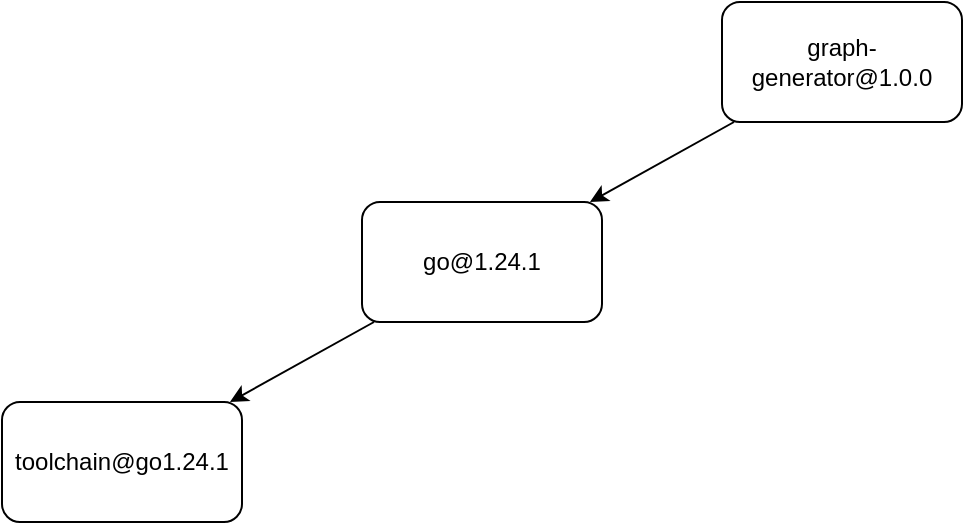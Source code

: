 <mxfile>
	<diagram name="Page-1">
		<mxGraphModel>
			<root>
				<mxCell id="0" />
				<mxCell id="1" parent="0" />
		<mxCell id="2" value="graph-generator@1.0.0" style="rounded=1;whiteSpace=wrap;html=1;" parent="1" vertex="1">
			<mxGeometry x="0" y="0" width="120" height="60" as="geometry" />
		</mxCell>
		<mxCell id="3" value="go@1.24.1" style="rounded=1;whiteSpace=wrap;html=1;" parent="1" vertex="1">
			<mxGeometry x="-180" y="100" width="120" height="60" as="geometry" />
		</mxCell>
		<mxCell id="4" source="2" target="3" parent="1" edge="1">
			<mxGeometry relative="1" as="geometry" />
		</mxCell>
		<mxCell id="5" value="toolchain@go1.24.1" style="rounded=1;whiteSpace=wrap;html=1;" parent="1" vertex="1">
			<mxGeometry x="-360" y="200" width="120" height="60" as="geometry" />
		</mxCell>
		<mxCell id="6" source="3" target="5" parent="1" edge="1">
			<mxGeometry relative="1" as="geometry" />
		</mxCell>
			</root>
		</mxGraphModel>
	</diagram>
</mxfile>
